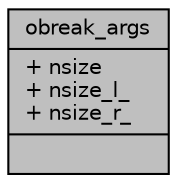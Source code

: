 digraph "obreak_args"
{
 // LATEX_PDF_SIZE
  edge [fontname="Helvetica",fontsize="10",labelfontname="Helvetica",labelfontsize="10"];
  node [fontname="Helvetica",fontsize="10",shape=record];
  Node1 [label="{obreak_args\n|+ nsize\l+ nsize_l_\l+ nsize_r_\l|}",height=0.2,width=0.4,color="black", fillcolor="grey75", style="filled", fontcolor="black",tooltip=" "];
}
